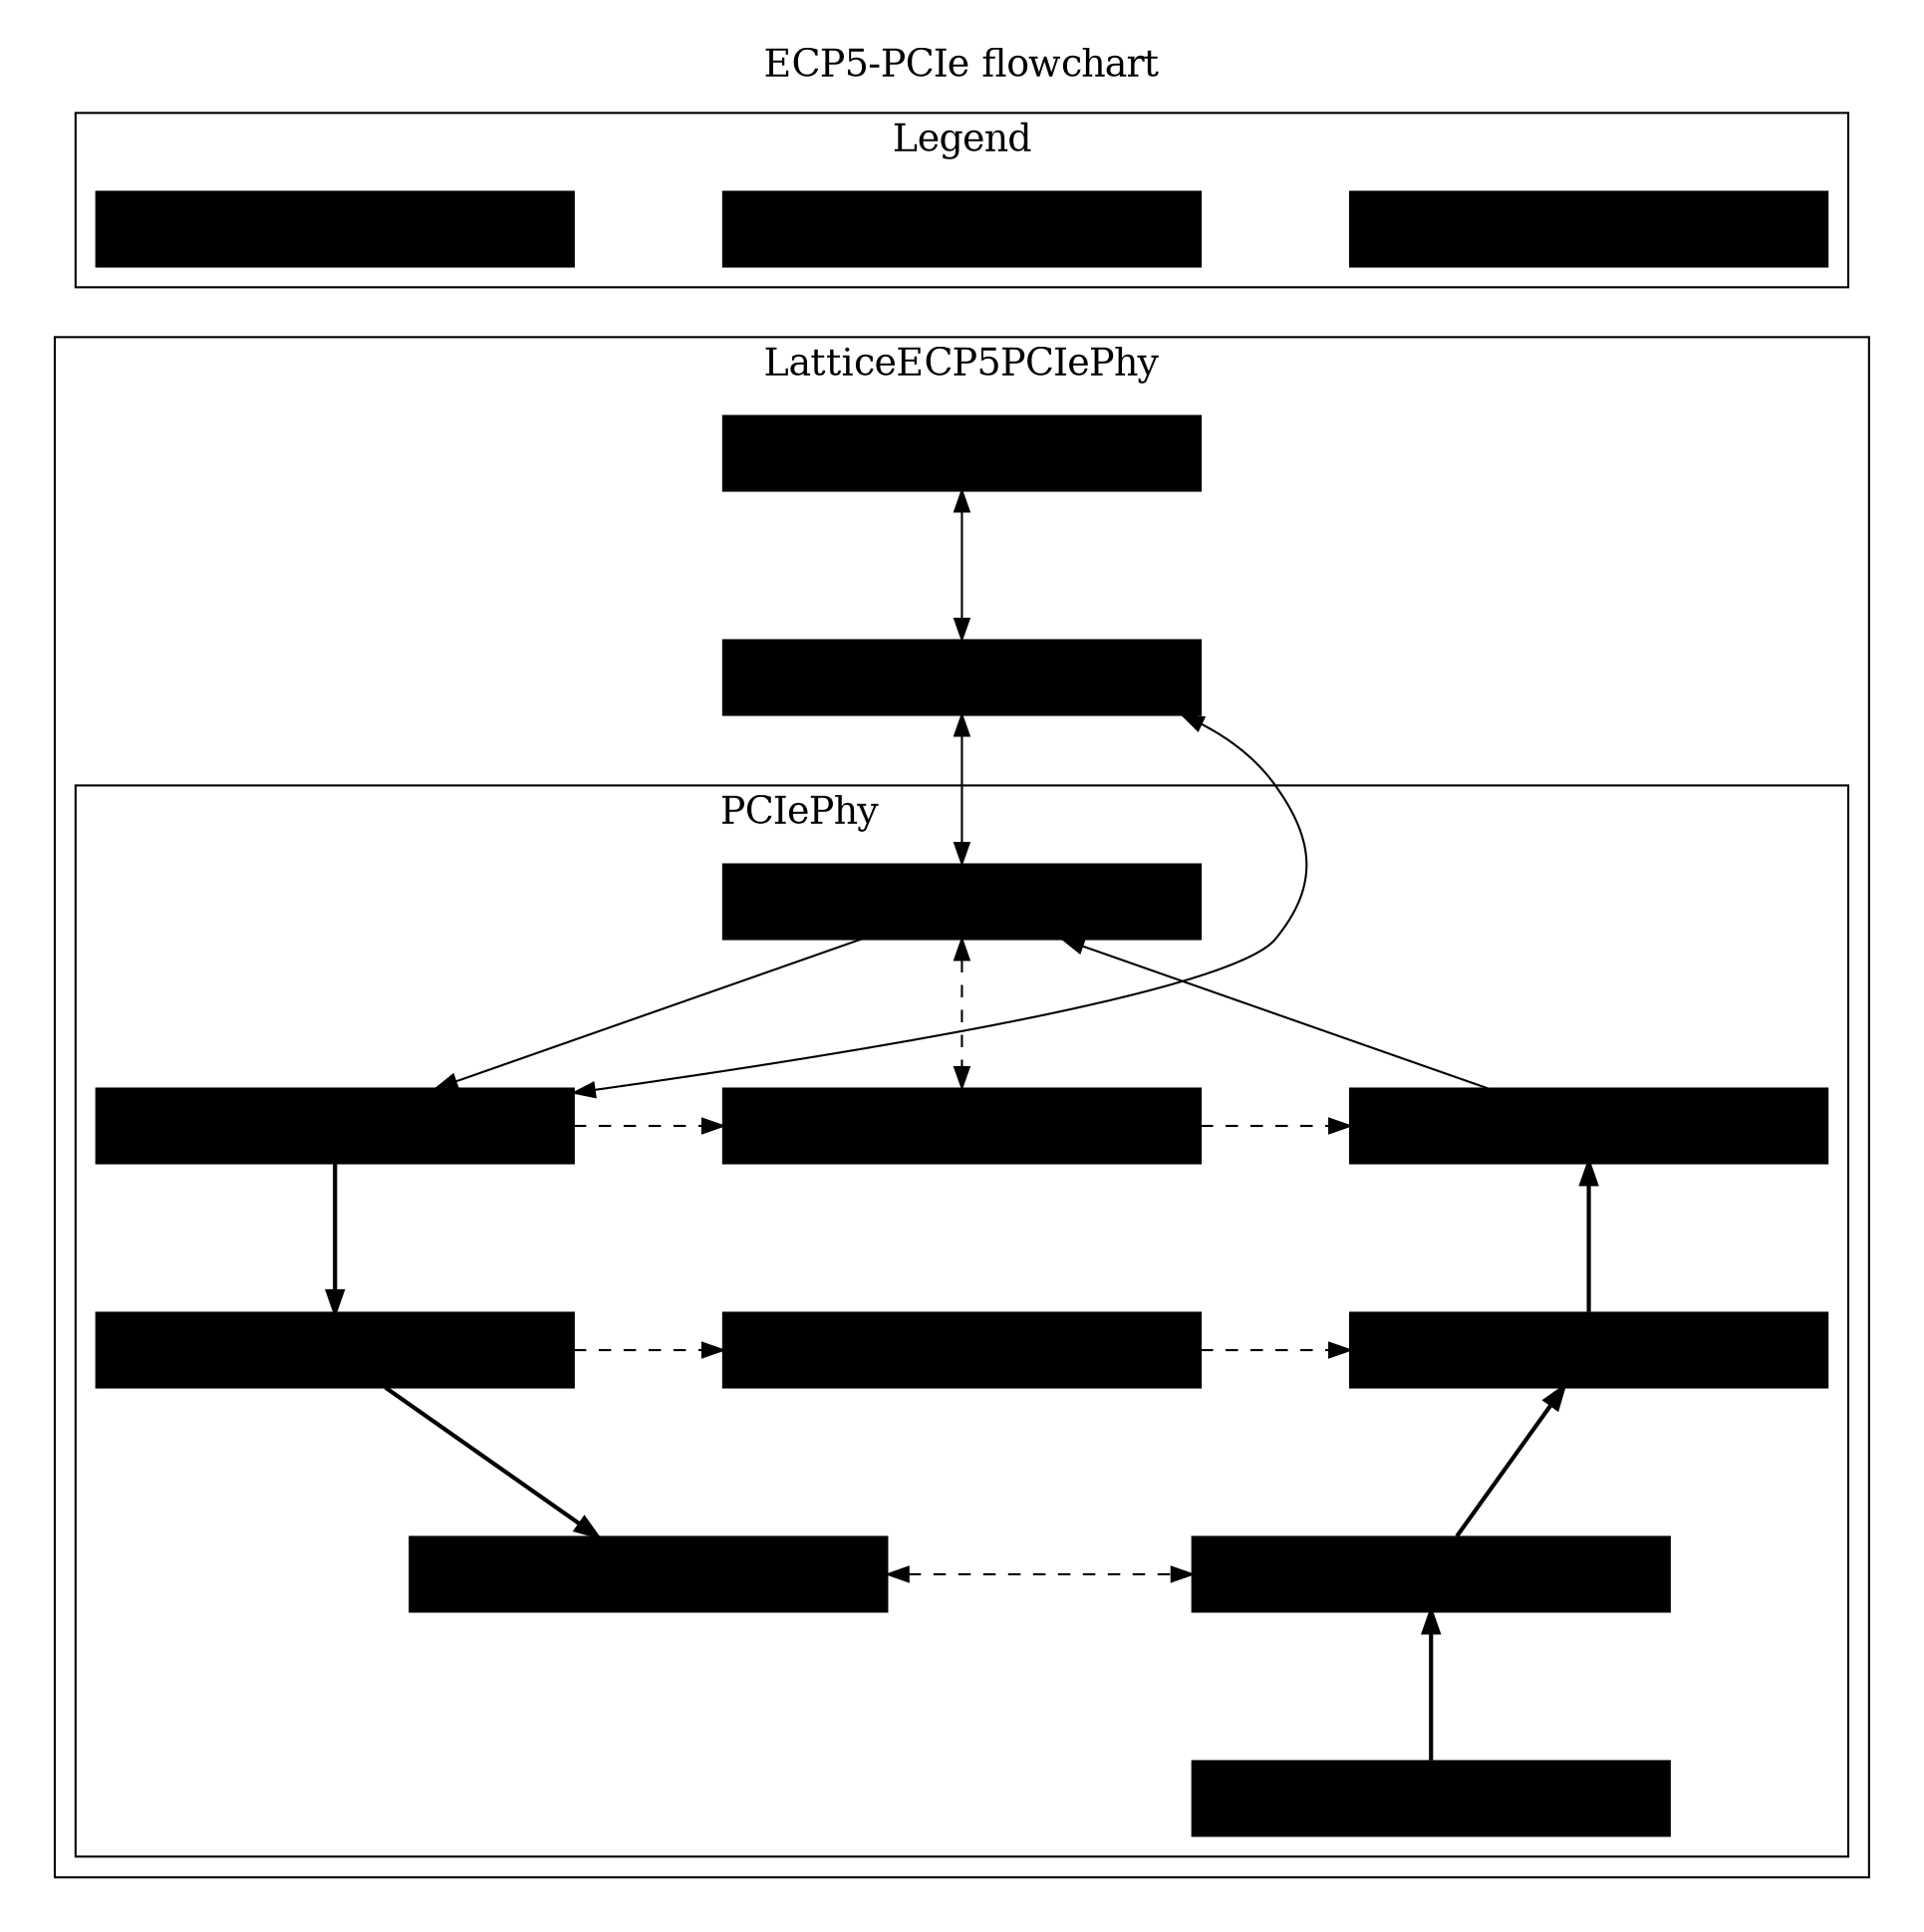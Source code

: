 digraph graph_name {
  graph [
    charset = "UTF-8";
    label = "ECP5-PCIe flowchart",
    labelloc = "t",
    labeljust = "c",
    bgcolor = white,
    fontcolor = black,
    fontsize = 18,
    style = "filled",
    rankdir = TB,
    margin = 0.2,
    splines = true,
    ranksep = 1.0,
    nodesep = 1.0,
    #layout=fdp,
    overlap=scalexy,
  ];

  node [
    style = "solid, filled",
    fontsize = 16,
    fontcolor = black,
    fontname = "Migu 1M",
    color = black,
    fillcolor = "#ffffff",
    fixedsize = true,
    height = 0.5,
    width = 3.2,
    shape = box
  ];

  edge [
    style = solid,
    fontsize = 14,
    fontcolor = black,
    fontname = "Migu 1M",
    color = black,
    labelfloat = true,
    labeldistance = 2.5,
    labelangle = 70
  ];

  subgraph cluster1 {
    label = "Legend";
    shape = rectangle;
    rankdir = UD;
    margin = 10;
    "Phy"  [fillcolor = phy_color];
    "DLLP" [fillcolor = dll_color];
    "TLP"  [fillcolor = tl_color];
  }

  // node define
  subgraph cluster2 {
    margin = 10;
    label = "LatticeECP5PCIePhy";

    node [fillcolor = phy_color];
    "LatticeECP5PCIeSERDESx4";
    "PCIeSERDESAligner";

    subgraph cluster3 {
      label = "PCIePhy                          ";

      node [fillcolor = phy_color];
      "PCIeScrambler";
      "PCIePhyRX";
      "PCIePhyTX";
      "PCIeLTSSM";

      node [fillcolor = dll_color];
      "PCIeDLLPTransmitter";
      "PCIeDLLPReceiver";
      "PCIeDLL";
      "PCIeDLLTLPTransmitter";
      "PCIeDLLTLPReceiver";

      node [fillcolor = tl_color];
      "PCIeVirtualTLPGenerator";

      {rank = same; "PCIePhyRX"; "PCIePhyTX"; "PCIeLTSSM";}
      {rank = same; "PCIeDLLPReceiver"; "PCIeDLLPTransmitter"; "PCIeDLL";}
      {rank = same; "PCIeDLLTLPReceiver"; "PCIeDLLTLPTransmitter";}
      {rank = same; "PCIeVirtualTLPGenerator";}
    }
  }

  // alignment

  "DLLP" -> "LatticeECP5PCIeSERDESx4" [style=invis];

  // edge define

  "LatticeECP5PCIeSERDESx4" -> "PCIeSERDESAligner" [dir=both];
  "PCIeSERDESAligner" -> "PCIeScrambler" [dir=both];
  "PCIeSERDESAligner" -> "PCIePhyRX" [dir=both, constraint=false];


  "PCIeScrambler" -> "PCIePhyRX";
  "PCIePhyTX" -> "PCIeScrambler";
  "PCIeScrambler" -> "PCIeLTSSM" [dir=both, constraint=true, style=dashed];
  "PCIePhyRX" -> "PCIeLTSSM" [style=dashed];
  "PCIeLTSSM" -> "PCIePhyTX" [style=dashed];

  "PCIeDLLPTransmitter" -> "PCIePhyTX" [style=bold];
  "PCIePhyRX" -> "PCIeDLLPReceiver" [style=bold];
  "PCIeDLLPReceiver" -> "PCIeDLL" [style=dashed];
  "PCIeDLL" -> "PCIeDLLPTransmitter" [style=dashed];
  "PCIeDLLTLPTransmitter" -> "PCIeDLLPTransmitter" [style=bold];
  "PCIeDLLPReceiver" -> "PCIeDLLTLPReceiver" [style=bold];
  "PCIeDLLTLPReceiver" -> "PCIeDLLTLPTransmitter" [dir=both, style=dashed];

  "PCIeDLLTLPTransmitter" -> "PCIeVirtualTLPGenerator" [style=bold, dir=back];
}
